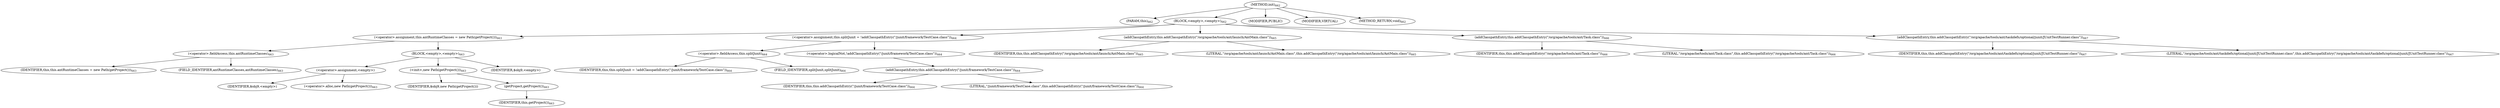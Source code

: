 digraph "init" {  
"1046" [label = <(METHOD,init)<SUB>662</SUB>> ]
"65" [label = <(PARAM,this)<SUB>662</SUB>> ]
"1047" [label = <(BLOCK,&lt;empty&gt;,&lt;empty&gt;)<SUB>662</SUB>> ]
"1048" [label = <(&lt;operator&gt;.assignment,this.antRuntimeClasses = new Path(getProject()))<SUB>663</SUB>> ]
"1049" [label = <(&lt;operator&gt;.fieldAccess,this.antRuntimeClasses)<SUB>663</SUB>> ]
"1050" [label = <(IDENTIFIER,this,this.antRuntimeClasses = new Path(getProject()))<SUB>663</SUB>> ]
"1051" [label = <(FIELD_IDENTIFIER,antRuntimeClasses,antRuntimeClasses)<SUB>663</SUB>> ]
"1052" [label = <(BLOCK,&lt;empty&gt;,&lt;empty&gt;)<SUB>663</SUB>> ]
"1053" [label = <(&lt;operator&gt;.assignment,&lt;empty&gt;)> ]
"1054" [label = <(IDENTIFIER,$obj9,&lt;empty&gt;)> ]
"1055" [label = <(&lt;operator&gt;.alloc,new Path(getProject()))<SUB>663</SUB>> ]
"1056" [label = <(&lt;init&gt;,new Path(getProject()))<SUB>663</SUB>> ]
"1057" [label = <(IDENTIFIER,$obj9,new Path(getProject()))> ]
"1058" [label = <(getProject,getProject())<SUB>663</SUB>> ]
"64" [label = <(IDENTIFIER,this,getProject())<SUB>663</SUB>> ]
"1059" [label = <(IDENTIFIER,$obj9,&lt;empty&gt;)> ]
"1060" [label = <(&lt;operator&gt;.assignment,this.splitJunit = !addClasspathEntry(&quot;/junit/framework/TestCase.class&quot;))<SUB>664</SUB>> ]
"1061" [label = <(&lt;operator&gt;.fieldAccess,this.splitJunit)<SUB>664</SUB>> ]
"1062" [label = <(IDENTIFIER,this,this.splitJunit = !addClasspathEntry(&quot;/junit/framework/TestCase.class&quot;))<SUB>664</SUB>> ]
"1063" [label = <(FIELD_IDENTIFIER,splitJunit,splitJunit)<SUB>664</SUB>> ]
"1064" [label = <(&lt;operator&gt;.logicalNot,!addClasspathEntry(&quot;/junit/framework/TestCase.class&quot;))<SUB>664</SUB>> ]
"1065" [label = <(addClasspathEntry,this.addClasspathEntry(&quot;/junit/framework/TestCase.class&quot;))<SUB>664</SUB>> ]
"66" [label = <(IDENTIFIER,this,this.addClasspathEntry(&quot;/junit/framework/TestCase.class&quot;))<SUB>664</SUB>> ]
"1066" [label = <(LITERAL,&quot;/junit/framework/TestCase.class&quot;,this.addClasspathEntry(&quot;/junit/framework/TestCase.class&quot;))<SUB>664</SUB>> ]
"1067" [label = <(addClasspathEntry,this.addClasspathEntry(&quot;/org/apache/tools/ant/launch/AntMain.class&quot;))<SUB>665</SUB>> ]
"67" [label = <(IDENTIFIER,this,this.addClasspathEntry(&quot;/org/apache/tools/ant/launch/AntMain.class&quot;))<SUB>665</SUB>> ]
"1068" [label = <(LITERAL,&quot;/org/apache/tools/ant/launch/AntMain.class&quot;,this.addClasspathEntry(&quot;/org/apache/tools/ant/launch/AntMain.class&quot;))<SUB>665</SUB>> ]
"1069" [label = <(addClasspathEntry,this.addClasspathEntry(&quot;/org/apache/tools/ant/Task.class&quot;))<SUB>666</SUB>> ]
"68" [label = <(IDENTIFIER,this,this.addClasspathEntry(&quot;/org/apache/tools/ant/Task.class&quot;))<SUB>666</SUB>> ]
"1070" [label = <(LITERAL,&quot;/org/apache/tools/ant/Task.class&quot;,this.addClasspathEntry(&quot;/org/apache/tools/ant/Task.class&quot;))<SUB>666</SUB>> ]
"1071" [label = <(addClasspathEntry,this.addClasspathEntry(&quot;/org/apache/tools/ant/taskdefs/optional/junit/JUnitTestRunner.class&quot;))<SUB>667</SUB>> ]
"69" [label = <(IDENTIFIER,this,this.addClasspathEntry(&quot;/org/apache/tools/ant/taskdefs/optional/junit/JUnitTestRunner.class&quot;))<SUB>667</SUB>> ]
"1072" [label = <(LITERAL,&quot;/org/apache/tools/ant/taskdefs/optional/junit/JUnitTestRunner.class&quot;,this.addClasspathEntry(&quot;/org/apache/tools/ant/taskdefs/optional/junit/JUnitTestRunner.class&quot;))<SUB>667</SUB>> ]
"1073" [label = <(MODIFIER,PUBLIC)> ]
"1074" [label = <(MODIFIER,VIRTUAL)> ]
"1075" [label = <(METHOD_RETURN,void)<SUB>662</SUB>> ]
  "1046" -> "65" 
  "1046" -> "1047" 
  "1046" -> "1073" 
  "1046" -> "1074" 
  "1046" -> "1075" 
  "1047" -> "1048" 
  "1047" -> "1060" 
  "1047" -> "1067" 
  "1047" -> "1069" 
  "1047" -> "1071" 
  "1048" -> "1049" 
  "1048" -> "1052" 
  "1049" -> "1050" 
  "1049" -> "1051" 
  "1052" -> "1053" 
  "1052" -> "1056" 
  "1052" -> "1059" 
  "1053" -> "1054" 
  "1053" -> "1055" 
  "1056" -> "1057" 
  "1056" -> "1058" 
  "1058" -> "64" 
  "1060" -> "1061" 
  "1060" -> "1064" 
  "1061" -> "1062" 
  "1061" -> "1063" 
  "1064" -> "1065" 
  "1065" -> "66" 
  "1065" -> "1066" 
  "1067" -> "67" 
  "1067" -> "1068" 
  "1069" -> "68" 
  "1069" -> "1070" 
  "1071" -> "69" 
  "1071" -> "1072" 
}

